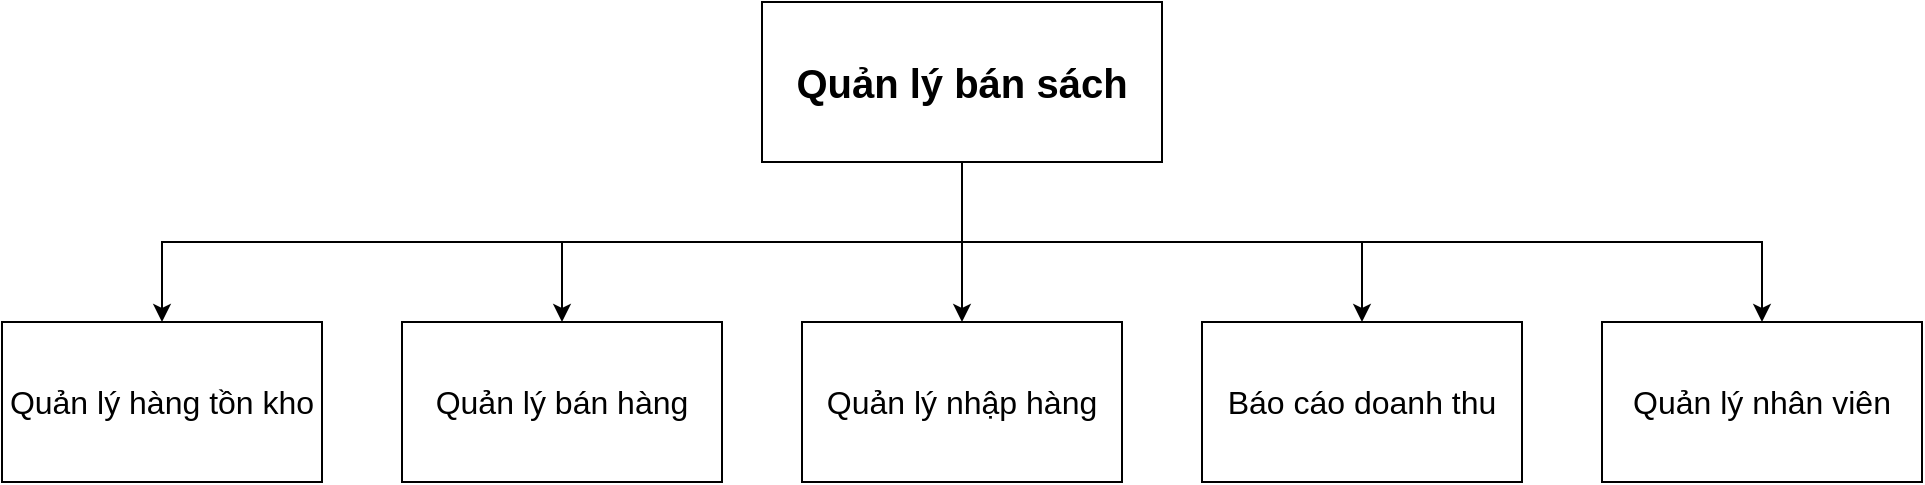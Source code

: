 <mxfile version="24.2.3" type="github">
  <diagram name="Trang-1" id="rRTdI2hDu67PqyDLe8Fh">
    <mxGraphModel dx="2227" dy="696" grid="1" gridSize="10" guides="1" tooltips="1" connect="1" arrows="1" fold="1" page="1" pageScale="1" pageWidth="827" pageHeight="1169" math="0" shadow="0">
      <root>
        <mxCell id="0" />
        <mxCell id="1" parent="0" />
        <mxCell id="AFnKg5yaAj6XT0c0CYOe-55" style="edgeStyle=orthogonalEdgeStyle;rounded=0;orthogonalLoop=1;jettySize=auto;html=1;exitX=0.5;exitY=1;exitDx=0;exitDy=0;entryX=0.5;entryY=0;entryDx=0;entryDy=0;" edge="1" parent="1" source="AFnKg5yaAj6XT0c0CYOe-12" target="AFnKg5yaAj6XT0c0CYOe-33">
          <mxGeometry relative="1" as="geometry" />
        </mxCell>
        <mxCell id="AFnKg5yaAj6XT0c0CYOe-56" style="edgeStyle=orthogonalEdgeStyle;rounded=0;orthogonalLoop=1;jettySize=auto;html=1;exitX=0.5;exitY=1;exitDx=0;exitDy=0;entryX=0.5;entryY=0;entryDx=0;entryDy=0;" edge="1" parent="1" source="AFnKg5yaAj6XT0c0CYOe-12" target="AFnKg5yaAj6XT0c0CYOe-34">
          <mxGeometry relative="1" as="geometry" />
        </mxCell>
        <mxCell id="AFnKg5yaAj6XT0c0CYOe-57" style="edgeStyle=orthogonalEdgeStyle;rounded=0;orthogonalLoop=1;jettySize=auto;html=1;exitX=0.5;exitY=1;exitDx=0;exitDy=0;entryX=0.5;entryY=0;entryDx=0;entryDy=0;" edge="1" parent="1" source="AFnKg5yaAj6XT0c0CYOe-12" target="AFnKg5yaAj6XT0c0CYOe-35">
          <mxGeometry relative="1" as="geometry" />
        </mxCell>
        <mxCell id="AFnKg5yaAj6XT0c0CYOe-58" style="edgeStyle=orthogonalEdgeStyle;rounded=0;orthogonalLoop=1;jettySize=auto;html=1;exitX=0.5;exitY=1;exitDx=0;exitDy=0;" edge="1" parent="1" source="AFnKg5yaAj6XT0c0CYOe-12" target="AFnKg5yaAj6XT0c0CYOe-36">
          <mxGeometry relative="1" as="geometry" />
        </mxCell>
        <mxCell id="AFnKg5yaAj6XT0c0CYOe-59" style="edgeStyle=orthogonalEdgeStyle;rounded=0;orthogonalLoop=1;jettySize=auto;html=1;exitX=0.5;exitY=1;exitDx=0;exitDy=0;" edge="1" parent="1" source="AFnKg5yaAj6XT0c0CYOe-12" target="AFnKg5yaAj6XT0c0CYOe-41">
          <mxGeometry relative="1" as="geometry" />
        </mxCell>
        <mxCell id="AFnKg5yaAj6XT0c0CYOe-12" value="&lt;font style=&quot;font-size: 20px;&quot;&gt;&lt;span style=&quot;font-size: 20px;&quot;&gt;Quản lý bán sách&lt;/span&gt;&lt;/font&gt;" style="rounded=0;whiteSpace=wrap;html=1;fontSize=20;fontStyle=1" vertex="1" parent="1">
          <mxGeometry x="320" width="200" height="80" as="geometry" />
        </mxCell>
        <mxCell id="AFnKg5yaAj6XT0c0CYOe-33" value="Quản lý hàng tồn kho" style="rounded=0;whiteSpace=wrap;html=1;fontSize=16;" vertex="1" parent="1">
          <mxGeometry x="-60" y="160" width="160" height="80" as="geometry" />
        </mxCell>
        <mxCell id="AFnKg5yaAj6XT0c0CYOe-34" value="Quản lý bán hàng" style="rounded=0;whiteSpace=wrap;html=1;fontSize=16;" vertex="1" parent="1">
          <mxGeometry x="140" y="160" width="160" height="80" as="geometry" />
        </mxCell>
        <mxCell id="AFnKg5yaAj6XT0c0CYOe-35" value="Quản lý nhập hàng" style="rounded=0;whiteSpace=wrap;html=1;fontSize=16;" vertex="1" parent="1">
          <mxGeometry x="340" y="160" width="160" height="80" as="geometry" />
        </mxCell>
        <mxCell id="AFnKg5yaAj6XT0c0CYOe-36" value="Báo cáo doanh thu" style="rounded=0;whiteSpace=wrap;html=1;fontSize=16;" vertex="1" parent="1">
          <mxGeometry x="540" y="160" width="160" height="80" as="geometry" />
        </mxCell>
        <mxCell id="AFnKg5yaAj6XT0c0CYOe-41" value="Quản lý nhân viên" style="rounded=0;whiteSpace=wrap;html=1;fontSize=16;" vertex="1" parent="1">
          <mxGeometry x="740" y="160" width="160" height="80" as="geometry" />
        </mxCell>
      </root>
    </mxGraphModel>
  </diagram>
</mxfile>
